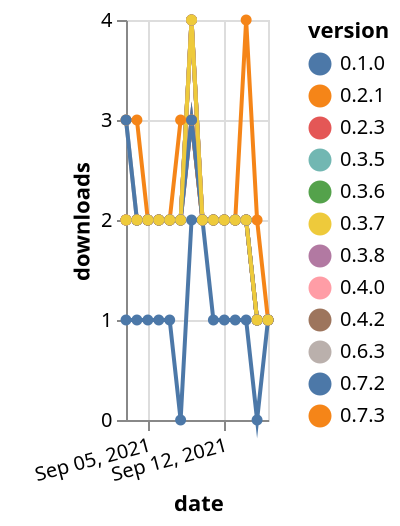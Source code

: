 {"$schema": "https://vega.github.io/schema/vega-lite/v5.json", "description": "A simple bar chart with embedded data.", "data": {"values": [{"date": "2021-09-03", "total": 701, "delta": 2, "version": "0.4.0"}, {"date": "2021-09-04", "total": 703, "delta": 2, "version": "0.4.0"}, {"date": "2021-09-05", "total": 705, "delta": 2, "version": "0.4.0"}, {"date": "2021-09-06", "total": 707, "delta": 2, "version": "0.4.0"}, {"date": "2021-09-07", "total": 709, "delta": 2, "version": "0.4.0"}, {"date": "2021-09-08", "total": 711, "delta": 2, "version": "0.4.0"}, {"date": "2021-09-09", "total": 714, "delta": 3, "version": "0.4.0"}, {"date": "2021-09-10", "total": 716, "delta": 2, "version": "0.4.0"}, {"date": "2021-09-11", "total": 718, "delta": 2, "version": "0.4.0"}, {"date": "2021-09-12", "total": 720, "delta": 2, "version": "0.4.0"}, {"date": "2021-09-13", "total": 722, "delta": 2, "version": "0.4.0"}, {"date": "2021-09-14", "total": 724, "delta": 2, "version": "0.4.0"}, {"date": "2021-09-15", "total": 725, "delta": 1, "version": "0.4.0"}, {"date": "2021-09-16", "total": 726, "delta": 1, "version": "0.4.0"}, {"date": "2021-09-03", "total": 709, "delta": 2, "version": "0.3.6"}, {"date": "2021-09-04", "total": 711, "delta": 2, "version": "0.3.6"}, {"date": "2021-09-05", "total": 713, "delta": 2, "version": "0.3.6"}, {"date": "2021-09-06", "total": 715, "delta": 2, "version": "0.3.6"}, {"date": "2021-09-07", "total": 717, "delta": 2, "version": "0.3.6"}, {"date": "2021-09-08", "total": 719, "delta": 2, "version": "0.3.6"}, {"date": "2021-09-09", "total": 723, "delta": 4, "version": "0.3.6"}, {"date": "2021-09-10", "total": 725, "delta": 2, "version": "0.3.6"}, {"date": "2021-09-11", "total": 727, "delta": 2, "version": "0.3.6"}, {"date": "2021-09-12", "total": 729, "delta": 2, "version": "0.3.6"}, {"date": "2021-09-13", "total": 731, "delta": 2, "version": "0.3.6"}, {"date": "2021-09-14", "total": 733, "delta": 2, "version": "0.3.6"}, {"date": "2021-09-15", "total": 734, "delta": 1, "version": "0.3.6"}, {"date": "2021-09-16", "total": 735, "delta": 1, "version": "0.3.6"}, {"date": "2021-09-03", "total": 651, "delta": 3, "version": "0.6.3"}, {"date": "2021-09-04", "total": 653, "delta": 2, "version": "0.6.3"}, {"date": "2021-09-05", "total": 655, "delta": 2, "version": "0.6.3"}, {"date": "2021-09-06", "total": 657, "delta": 2, "version": "0.6.3"}, {"date": "2021-09-07", "total": 659, "delta": 2, "version": "0.6.3"}, {"date": "2021-09-08", "total": 661, "delta": 2, "version": "0.6.3"}, {"date": "2021-09-09", "total": 665, "delta": 4, "version": "0.6.3"}, {"date": "2021-09-10", "total": 667, "delta": 2, "version": "0.6.3"}, {"date": "2021-09-11", "total": 669, "delta": 2, "version": "0.6.3"}, {"date": "2021-09-12", "total": 671, "delta": 2, "version": "0.6.3"}, {"date": "2021-09-13", "total": 673, "delta": 2, "version": "0.6.3"}, {"date": "2021-09-14", "total": 675, "delta": 2, "version": "0.6.3"}, {"date": "2021-09-15", "total": 676, "delta": 1, "version": "0.6.3"}, {"date": "2021-09-16", "total": 677, "delta": 1, "version": "0.6.3"}, {"date": "2021-09-03", "total": 725, "delta": 2, "version": "0.2.3"}, {"date": "2021-09-04", "total": 727, "delta": 2, "version": "0.2.3"}, {"date": "2021-09-05", "total": 729, "delta": 2, "version": "0.2.3"}, {"date": "2021-09-06", "total": 731, "delta": 2, "version": "0.2.3"}, {"date": "2021-09-07", "total": 733, "delta": 2, "version": "0.2.3"}, {"date": "2021-09-08", "total": 735, "delta": 2, "version": "0.2.3"}, {"date": "2021-09-09", "total": 739, "delta": 4, "version": "0.2.3"}, {"date": "2021-09-10", "total": 741, "delta": 2, "version": "0.2.3"}, {"date": "2021-09-11", "total": 743, "delta": 2, "version": "0.2.3"}, {"date": "2021-09-12", "total": 745, "delta": 2, "version": "0.2.3"}, {"date": "2021-09-13", "total": 747, "delta": 2, "version": "0.2.3"}, {"date": "2021-09-14", "total": 749, "delta": 2, "version": "0.2.3"}, {"date": "2021-09-15", "total": 750, "delta": 1, "version": "0.2.3"}, {"date": "2021-09-16", "total": 751, "delta": 1, "version": "0.2.3"}, {"date": "2021-09-03", "total": 725, "delta": 2, "version": "0.2.1"}, {"date": "2021-09-04", "total": 727, "delta": 2, "version": "0.2.1"}, {"date": "2021-09-05", "total": 729, "delta": 2, "version": "0.2.1"}, {"date": "2021-09-06", "total": 731, "delta": 2, "version": "0.2.1"}, {"date": "2021-09-07", "total": 733, "delta": 2, "version": "0.2.1"}, {"date": "2021-09-08", "total": 735, "delta": 2, "version": "0.2.1"}, {"date": "2021-09-09", "total": 739, "delta": 4, "version": "0.2.1"}, {"date": "2021-09-10", "total": 741, "delta": 2, "version": "0.2.1"}, {"date": "2021-09-11", "total": 743, "delta": 2, "version": "0.2.1"}, {"date": "2021-09-12", "total": 745, "delta": 2, "version": "0.2.1"}, {"date": "2021-09-13", "total": 747, "delta": 2, "version": "0.2.1"}, {"date": "2021-09-14", "total": 749, "delta": 2, "version": "0.2.1"}, {"date": "2021-09-15", "total": 750, "delta": 1, "version": "0.2.1"}, {"date": "2021-09-16", "total": 751, "delta": 1, "version": "0.2.1"}, {"date": "2021-09-03", "total": 717, "delta": 2, "version": "0.3.5"}, {"date": "2021-09-04", "total": 719, "delta": 2, "version": "0.3.5"}, {"date": "2021-09-05", "total": 721, "delta": 2, "version": "0.3.5"}, {"date": "2021-09-06", "total": 723, "delta": 2, "version": "0.3.5"}, {"date": "2021-09-07", "total": 725, "delta": 2, "version": "0.3.5"}, {"date": "2021-09-08", "total": 727, "delta": 2, "version": "0.3.5"}, {"date": "2021-09-09", "total": 731, "delta": 4, "version": "0.3.5"}, {"date": "2021-09-10", "total": 733, "delta": 2, "version": "0.3.5"}, {"date": "2021-09-11", "total": 735, "delta": 2, "version": "0.3.5"}, {"date": "2021-09-12", "total": 737, "delta": 2, "version": "0.3.5"}, {"date": "2021-09-13", "total": 739, "delta": 2, "version": "0.3.5"}, {"date": "2021-09-14", "total": 741, "delta": 2, "version": "0.3.5"}, {"date": "2021-09-15", "total": 742, "delta": 1, "version": "0.3.5"}, {"date": "2021-09-16", "total": 743, "delta": 1, "version": "0.3.5"}, {"date": "2021-09-03", "total": 666, "delta": 2, "version": "0.4.2"}, {"date": "2021-09-04", "total": 668, "delta": 2, "version": "0.4.2"}, {"date": "2021-09-05", "total": 670, "delta": 2, "version": "0.4.2"}, {"date": "2021-09-06", "total": 672, "delta": 2, "version": "0.4.2"}, {"date": "2021-09-07", "total": 674, "delta": 2, "version": "0.4.2"}, {"date": "2021-09-08", "total": 676, "delta": 2, "version": "0.4.2"}, {"date": "2021-09-09", "total": 679, "delta": 3, "version": "0.4.2"}, {"date": "2021-09-10", "total": 681, "delta": 2, "version": "0.4.2"}, {"date": "2021-09-11", "total": 683, "delta": 2, "version": "0.4.2"}, {"date": "2021-09-12", "total": 685, "delta": 2, "version": "0.4.2"}, {"date": "2021-09-13", "total": 687, "delta": 2, "version": "0.4.2"}, {"date": "2021-09-14", "total": 689, "delta": 2, "version": "0.4.2"}, {"date": "2021-09-15", "total": 690, "delta": 1, "version": "0.4.2"}, {"date": "2021-09-16", "total": 691, "delta": 1, "version": "0.4.2"}, {"date": "2021-09-03", "total": 142, "delta": 3, "version": "0.7.3"}, {"date": "2021-09-04", "total": 145, "delta": 3, "version": "0.7.3"}, {"date": "2021-09-05", "total": 147, "delta": 2, "version": "0.7.3"}, {"date": "2021-09-06", "total": 149, "delta": 2, "version": "0.7.3"}, {"date": "2021-09-07", "total": 151, "delta": 2, "version": "0.7.3"}, {"date": "2021-09-08", "total": 154, "delta": 3, "version": "0.7.3"}, {"date": "2021-09-09", "total": 157, "delta": 3, "version": "0.7.3"}, {"date": "2021-09-10", "total": 159, "delta": 2, "version": "0.7.3"}, {"date": "2021-09-11", "total": 161, "delta": 2, "version": "0.7.3"}, {"date": "2021-09-12", "total": 163, "delta": 2, "version": "0.7.3"}, {"date": "2021-09-13", "total": 165, "delta": 2, "version": "0.7.3"}, {"date": "2021-09-14", "total": 169, "delta": 4, "version": "0.7.3"}, {"date": "2021-09-15", "total": 171, "delta": 2, "version": "0.7.3"}, {"date": "2021-09-16", "total": 172, "delta": 1, "version": "0.7.3"}, {"date": "2021-09-03", "total": 174, "delta": 1, "version": "0.1.0"}, {"date": "2021-09-04", "total": 175, "delta": 1, "version": "0.1.0"}, {"date": "2021-09-05", "total": 176, "delta": 1, "version": "0.1.0"}, {"date": "2021-09-06", "total": 177, "delta": 1, "version": "0.1.0"}, {"date": "2021-09-07", "total": 178, "delta": 1, "version": "0.1.0"}, {"date": "2021-09-08", "total": 178, "delta": 0, "version": "0.1.0"}, {"date": "2021-09-09", "total": 180, "delta": 2, "version": "0.1.0"}, {"date": "2021-09-10", "total": 182, "delta": 2, "version": "0.1.0"}, {"date": "2021-09-11", "total": 183, "delta": 1, "version": "0.1.0"}, {"date": "2021-09-12", "total": 184, "delta": 1, "version": "0.1.0"}, {"date": "2021-09-13", "total": 185, "delta": 1, "version": "0.1.0"}, {"date": "2021-09-14", "total": 186, "delta": 1, "version": "0.1.0"}, {"date": "2021-09-15", "total": 186, "delta": 0, "version": "0.1.0"}, {"date": "2021-09-16", "total": 187, "delta": 1, "version": "0.1.0"}, {"date": "2021-09-03", "total": 710, "delta": 2, "version": "0.3.8"}, {"date": "2021-09-04", "total": 712, "delta": 2, "version": "0.3.8"}, {"date": "2021-09-05", "total": 714, "delta": 2, "version": "0.3.8"}, {"date": "2021-09-06", "total": 716, "delta": 2, "version": "0.3.8"}, {"date": "2021-09-07", "total": 718, "delta": 2, "version": "0.3.8"}, {"date": "2021-09-08", "total": 720, "delta": 2, "version": "0.3.8"}, {"date": "2021-09-09", "total": 724, "delta": 4, "version": "0.3.8"}, {"date": "2021-09-10", "total": 726, "delta": 2, "version": "0.3.8"}, {"date": "2021-09-11", "total": 728, "delta": 2, "version": "0.3.8"}, {"date": "2021-09-12", "total": 730, "delta": 2, "version": "0.3.8"}, {"date": "2021-09-13", "total": 732, "delta": 2, "version": "0.3.8"}, {"date": "2021-09-14", "total": 734, "delta": 2, "version": "0.3.8"}, {"date": "2021-09-15", "total": 735, "delta": 1, "version": "0.3.8"}, {"date": "2021-09-16", "total": 736, "delta": 1, "version": "0.3.8"}, {"date": "2021-09-03", "total": 139, "delta": 3, "version": "0.7.2"}, {"date": "2021-09-04", "total": 141, "delta": 2, "version": "0.7.2"}, {"date": "2021-09-05", "total": 143, "delta": 2, "version": "0.7.2"}, {"date": "2021-09-06", "total": 145, "delta": 2, "version": "0.7.2"}, {"date": "2021-09-07", "total": 147, "delta": 2, "version": "0.7.2"}, {"date": "2021-09-08", "total": 149, "delta": 2, "version": "0.7.2"}, {"date": "2021-09-09", "total": 152, "delta": 3, "version": "0.7.2"}, {"date": "2021-09-10", "total": 154, "delta": 2, "version": "0.7.2"}, {"date": "2021-09-11", "total": 156, "delta": 2, "version": "0.7.2"}, {"date": "2021-09-12", "total": 158, "delta": 2, "version": "0.7.2"}, {"date": "2021-09-13", "total": 160, "delta": 2, "version": "0.7.2"}, {"date": "2021-09-14", "total": 162, "delta": 2, "version": "0.7.2"}, {"date": "2021-09-15", "total": 163, "delta": 1, "version": "0.7.2"}, {"date": "2021-09-16", "total": 164, "delta": 1, "version": "0.7.2"}, {"date": "2021-09-03", "total": 718, "delta": 2, "version": "0.3.7"}, {"date": "2021-09-04", "total": 720, "delta": 2, "version": "0.3.7"}, {"date": "2021-09-05", "total": 722, "delta": 2, "version": "0.3.7"}, {"date": "2021-09-06", "total": 724, "delta": 2, "version": "0.3.7"}, {"date": "2021-09-07", "total": 726, "delta": 2, "version": "0.3.7"}, {"date": "2021-09-08", "total": 728, "delta": 2, "version": "0.3.7"}, {"date": "2021-09-09", "total": 732, "delta": 4, "version": "0.3.7"}, {"date": "2021-09-10", "total": 734, "delta": 2, "version": "0.3.7"}, {"date": "2021-09-11", "total": 736, "delta": 2, "version": "0.3.7"}, {"date": "2021-09-12", "total": 738, "delta": 2, "version": "0.3.7"}, {"date": "2021-09-13", "total": 740, "delta": 2, "version": "0.3.7"}, {"date": "2021-09-14", "total": 742, "delta": 2, "version": "0.3.7"}, {"date": "2021-09-15", "total": 743, "delta": 1, "version": "0.3.7"}, {"date": "2021-09-16", "total": 744, "delta": 1, "version": "0.3.7"}]}, "width": "container", "mark": {"type": "line", "point": {"filled": true}}, "encoding": {"x": {"field": "date", "type": "temporal", "timeUnit": "yearmonthdate", "title": "date", "axis": {"labelAngle": -15}}, "y": {"field": "delta", "type": "quantitative", "title": "downloads"}, "color": {"field": "version", "type": "nominal"}, "tooltip": {"field": "delta"}}}
